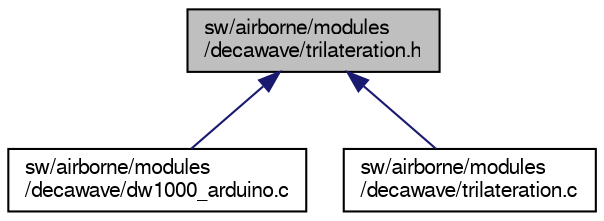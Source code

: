 digraph "sw/airborne/modules/decawave/trilateration.h"
{
  edge [fontname="FreeSans",fontsize="10",labelfontname="FreeSans",labelfontsize="10"];
  node [fontname="FreeSans",fontsize="10",shape=record];
  Node1 [label="sw/airborne/modules\l/decawave/trilateration.h",height=0.2,width=0.4,color="black", fillcolor="grey75", style="filled", fontcolor="black"];
  Node1 -> Node2 [dir="back",color="midnightblue",fontsize="10",style="solid",fontname="FreeSans"];
  Node2 [label="sw/airborne/modules\l/decawave/dw1000_arduino.c",height=0.2,width=0.4,color="black", fillcolor="white", style="filled",URL="$dw1000__arduino_8c.html"];
  Node1 -> Node3 [dir="back",color="midnightblue",fontsize="10",style="solid",fontname="FreeSans"];
  Node3 [label="sw/airborne/modules\l/decawave/trilateration.c",height=0.2,width=0.4,color="black", fillcolor="white", style="filled",URL="$trilateration_8c.html"];
}
